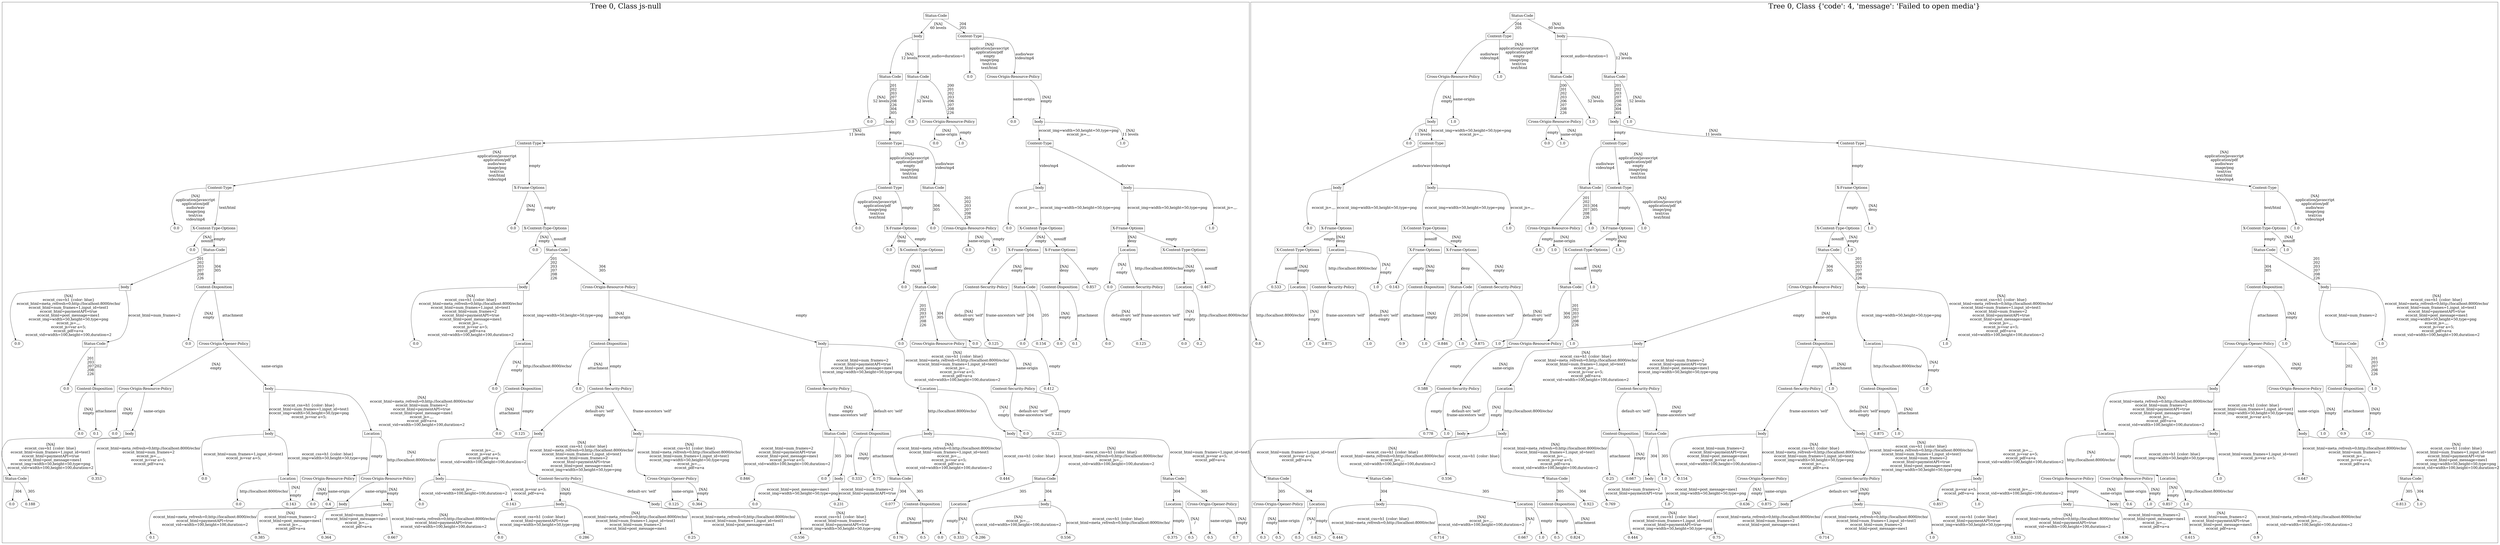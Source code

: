 /*
Generated by:
    http://https://github.com/h2oai/h2o-3/tree/master/h2o-genmodel/src/main/java/hex/genmodel/tools/PrintMojo.java
*/

/*
On a mac:

$ brew install graphviz
$ dot -Tpng file.gv -o file.png
$ open file.png
*/

digraph G {

subgraph cluster_0 {
/* Nodes */

/* Level 0 */
{
"SG_0_Node_0" [shape=box, fontsize=20, label="Status-Code"]
}

/* Level 1 */
{
"SG_0_Node_1" [shape=box, fontsize=20, label="body"]
"SG_0_Node_2" [shape=box, fontsize=20, label="Content-Type"]
}

/* Level 2 */
{
"SG_0_Node_3" [shape=box, fontsize=20, label="Status-Code"]
"SG_0_Node_4" [shape=box, fontsize=20, label="Status-Code"]
"SG_0_Node_130" [fontsize=20, label="0.0"]
"SG_0_Node_6" [shape=box, fontsize=20, label="Cross-Origin-Resource-Policy"]
}

/* Level 3 */
{
"SG_0_Node_131" [fontsize=20, label="0.0"]
"SG_0_Node_8" [shape=box, fontsize=20, label="body"]
"SG_0_Node_132" [fontsize=20, label="0.0"]
"SG_0_Node_10" [shape=box, fontsize=20, label="Cross-Origin-Resource-Policy"]
"SG_0_Node_133" [fontsize=20, label="0.0"]
"SG_0_Node_12" [shape=box, fontsize=20, label="body"]
}

/* Level 4 */
{
"SG_0_Node_13" [shape=box, fontsize=20, label="Content-Type"]
"SG_0_Node_14" [shape=box, fontsize=20, label="Content-Type"]
"SG_0_Node_134" [fontsize=20, label="0.0"]
"SG_0_Node_135" [fontsize=20, label="1.0"]
"SG_0_Node_15" [shape=box, fontsize=20, label="Content-Type"]
"SG_0_Node_136" [fontsize=20, label="1.0"]
}

/* Level 5 */
{
"SG_0_Node_16" [shape=box, fontsize=20, label="Content-Type"]
"SG_0_Node_17" [shape=box, fontsize=20, label="X-Frame-Options"]
"SG_0_Node_18" [shape=box, fontsize=20, label="Content-Type"]
"SG_0_Node_19" [shape=box, fontsize=20, label="Status-Code"]
"SG_0_Node_20" [shape=box, fontsize=20, label="body"]
"SG_0_Node_21" [shape=box, fontsize=20, label="body"]
}

/* Level 6 */
{
"SG_0_Node_137" [fontsize=20, label="0.0"]
"SG_0_Node_23" [shape=box, fontsize=20, label="X-Content-Type-Options"]
"SG_0_Node_138" [fontsize=20, label="0.0"]
"SG_0_Node_24" [shape=box, fontsize=20, label="X-Content-Type-Options"]
"SG_0_Node_139" [fontsize=20, label="0.0"]
"SG_0_Node_26" [shape=box, fontsize=20, label="X-Frame-Options"]
"SG_0_Node_140" [fontsize=20, label="0.0"]
"SG_0_Node_27" [shape=box, fontsize=20, label="Cross-Origin-Resource-Policy"]
"SG_0_Node_141" [fontsize=20, label="0.0"]
"SG_0_Node_28" [shape=box, fontsize=20, label="X-Content-Type-Options"]
"SG_0_Node_29" [shape=box, fontsize=20, label="X-Frame-Options"]
"SG_0_Node_142" [fontsize=20, label="1.0"]
}

/* Level 7 */
{
"SG_0_Node_143" [fontsize=20, label="0.0"]
"SG_0_Node_30" [shape=box, fontsize=20, label="Status-Code"]
"SG_0_Node_144" [fontsize=20, label="0.0"]
"SG_0_Node_31" [shape=box, fontsize=20, label="Status-Code"]
"SG_0_Node_145" [fontsize=20, label="0.0"]
"SG_0_Node_32" [shape=box, fontsize=20, label="X-Content-Type-Options"]
"SG_0_Node_146" [fontsize=20, label="0.0"]
"SG_0_Node_147" [fontsize=20, label="1.0"]
"SG_0_Node_33" [shape=box, fontsize=20, label="X-Frame-Options"]
"SG_0_Node_34" [shape=box, fontsize=20, label="X-Frame-Options"]
"SG_0_Node_35" [shape=box, fontsize=20, label="Location"]
"SG_0_Node_36" [shape=box, fontsize=20, label="X-Content-Type-Options"]
}

/* Level 8 */
{
"SG_0_Node_37" [shape=box, fontsize=20, label="body"]
"SG_0_Node_38" [shape=box, fontsize=20, label="Content-Disposition"]
"SG_0_Node_39" [shape=box, fontsize=20, label="body"]
"SG_0_Node_40" [shape=box, fontsize=20, label="Cross-Origin-Resource-Policy"]
"SG_0_Node_148" [fontsize=20, label="0.0"]
"SG_0_Node_41" [shape=box, fontsize=20, label="Status-Code"]
"SG_0_Node_42" [shape=box, fontsize=20, label="Content-Security-Policy"]
"SG_0_Node_43" [shape=box, fontsize=20, label="Status-Code"]
"SG_0_Node_44" [shape=box, fontsize=20, label="Content-Disposition"]
"SG_0_Node_149" [fontsize=20, label="0.857"]
"SG_0_Node_150" [fontsize=20, label="0.0"]
"SG_0_Node_46" [shape=box, fontsize=20, label="Content-Security-Policy"]
"SG_0_Node_47" [shape=box, fontsize=20, label="Location"]
"SG_0_Node_151" [fontsize=20, label="0.467"]
}

/* Level 9 */
{
"SG_0_Node_152" [fontsize=20, label="0.0"]
"SG_0_Node_49" [shape=box, fontsize=20, label="Status-Code"]
"SG_0_Node_153" [fontsize=20, label="0.0"]
"SG_0_Node_50" [shape=box, fontsize=20, label="Cross-Origin-Opener-Policy"]
"SG_0_Node_154" [fontsize=20, label="0.0"]
"SG_0_Node_51" [shape=box, fontsize=20, label="Location"]
"SG_0_Node_52" [shape=box, fontsize=20, label="Content-Disposition"]
"SG_0_Node_53" [shape=box, fontsize=20, label="body"]
"SG_0_Node_155" [fontsize=20, label="0.0"]
"SG_0_Node_54" [shape=box, fontsize=20, label="Cross-Origin-Resource-Policy"]
"SG_0_Node_156" [fontsize=20, label="0.0"]
"SG_0_Node_157" [fontsize=20, label="0.125"]
"SG_0_Node_158" [fontsize=20, label="0.0"]
"SG_0_Node_159" [fontsize=20, label="0.154"]
"SG_0_Node_160" [fontsize=20, label="0.0"]
"SG_0_Node_161" [fontsize=20, label="0.1"]
"SG_0_Node_162" [fontsize=20, label="0.0"]
"SG_0_Node_163" [fontsize=20, label="0.125"]
"SG_0_Node_164" [fontsize=20, label="0.0"]
"SG_0_Node_165" [fontsize=20, label="0.2"]
}

/* Level 10 */
{
"SG_0_Node_166" [fontsize=20, label="0.0"]
"SG_0_Node_60" [shape=box, fontsize=20, label="Content-Disposition"]
"SG_0_Node_61" [shape=box, fontsize=20, label="Cross-Origin-Resource-Policy"]
"SG_0_Node_62" [shape=box, fontsize=20, label="body"]
"SG_0_Node_167" [fontsize=20, label="0.0"]
"SG_0_Node_63" [shape=box, fontsize=20, label="Content-Disposition"]
"SG_0_Node_168" [fontsize=20, label="0.0"]
"SG_0_Node_64" [shape=box, fontsize=20, label="Content-Security-Policy"]
"SG_0_Node_65" [shape=box, fontsize=20, label="Content-Security-Policy"]
"SG_0_Node_66" [shape=box, fontsize=20, label="Location"]
"SG_0_Node_67" [shape=box, fontsize=20, label="Content-Security-Policy"]
"SG_0_Node_169" [fontsize=20, label="0.412"]
}

/* Level 11 */
{
"SG_0_Node_170" [fontsize=20, label="0.0"]
"SG_0_Node_171" [fontsize=20, label="0.1"]
"SG_0_Node_172" [fontsize=20, label="0.0"]
"SG_0_Node_70" [shape=box, fontsize=20, label="body"]
"SG_0_Node_71" [shape=box, fontsize=20, label="body"]
"SG_0_Node_72" [shape=box, fontsize=20, label="Location"]
"SG_0_Node_173" [fontsize=20, label="0.0"]
"SG_0_Node_174" [fontsize=20, label="0.125"]
"SG_0_Node_74" [shape=box, fontsize=20, label="body"]
"SG_0_Node_75" [shape=box, fontsize=20, label="body"]
"SG_0_Node_76" [shape=box, fontsize=20, label="Status-Code"]
"SG_0_Node_77" [shape=box, fontsize=20, label="Content-Disposition"]
"SG_0_Node_78" [shape=box, fontsize=20, label="body"]
"SG_0_Node_79" [shape=box, fontsize=20, label="body"]
"SG_0_Node_175" [fontsize=20, label="0.0"]
"SG_0_Node_176" [fontsize=20, label="0.222"]
}

/* Level 12 */
{
"SG_0_Node_81" [shape=box, fontsize=20, label="Status-Code"]
"SG_0_Node_177" [fontsize=20, label="0.353"]
"SG_0_Node_178" [fontsize=20, label="0.0"]
"SG_0_Node_83" [shape=box, fontsize=20, label="Location"]
"SG_0_Node_84" [shape=box, fontsize=20, label="Cross-Origin-Resource-Policy"]
"SG_0_Node_85" [shape=box, fontsize=20, label="Cross-Origin-Resource-Policy"]
"SG_0_Node_86" [shape=box, fontsize=20, label="body"]
"SG_0_Node_87" [shape=box, fontsize=20, label="Content-Security-Policy"]
"SG_0_Node_88" [shape=box, fontsize=20, label="Cross-Origin-Opener-Policy"]
"SG_0_Node_179" [fontsize=20, label="0.846"]
"SG_0_Node_180" [fontsize=20, label="0.0"]
"SG_0_Node_90" [shape=box, fontsize=20, label="body"]
"SG_0_Node_181" [fontsize=20, label="0.333"]
"SG_0_Node_182" [fontsize=20, label="0.75"]
"SG_0_Node_93" [shape=box, fontsize=20, label="Status-Code"]
"SG_0_Node_183" [fontsize=20, label="0.444"]
"SG_0_Node_95" [shape=box, fontsize=20, label="Status-Code"]
"SG_0_Node_96" [shape=box, fontsize=20, label="Status-Code"]
}

/* Level 13 */
{
"SG_0_Node_184" [fontsize=20, label="0.0"]
"SG_0_Node_185" [fontsize=20, label="0.188"]
"SG_0_Node_186" [fontsize=20, label="0.0"]
"SG_0_Node_187" [fontsize=20, label="0.143"]
"SG_0_Node_188" [fontsize=20, label="0.0"]
"SG_0_Node_189" [fontsize=20, label="0.4"]
"SG_0_Node_100" [shape=box, fontsize=20, label="body"]
"SG_0_Node_101" [shape=box, fontsize=20, label="body"]
"SG_0_Node_190" [fontsize=20, label="0.0"]
"SG_0_Node_191" [fontsize=20, label="0.143"]
"SG_0_Node_103" [shape=box, fontsize=20, label="body"]
"SG_0_Node_104" [shape=box, fontsize=20, label="body"]
"SG_0_Node_192" [fontsize=20, label="0.125"]
"SG_0_Node_193" [fontsize=20, label="0.364"]
"SG_0_Node_194" [fontsize=20, label="0.0"]
"SG_0_Node_195" [fontsize=20, label="0.231"]
"SG_0_Node_196" [fontsize=20, label="0.077"]
"SG_0_Node_109" [shape=box, fontsize=20, label="Content-Disposition"]
"SG_0_Node_110" [shape=box, fontsize=20, label="Location"]
"SG_0_Node_111" [shape=box, fontsize=20, label="body"]
"SG_0_Node_112" [shape=box, fontsize=20, label="Location"]
"SG_0_Node_113" [shape=box, fontsize=20, label="Cross-Origin-Opener-Policy"]
}

/* Level 14 */
{
"SG_0_Node_197" [fontsize=20, label="0.1"]
"SG_0_Node_198" [fontsize=20, label="0.385"]
"SG_0_Node_199" [fontsize=20, label="0.364"]
"SG_0_Node_200" [fontsize=20, label="0.667"]
"SG_0_Node_201" [fontsize=20, label="0.0"]
"SG_0_Node_202" [fontsize=20, label="0.286"]
"SG_0_Node_203" [fontsize=20, label="0.25"]
"SG_0_Node_204" [fontsize=20, label="0.556"]
"SG_0_Node_205" [fontsize=20, label="0.176"]
"SG_0_Node_206" [fontsize=20, label="0.5"]
"SG_0_Node_207" [fontsize=20, label="0.0"]
"SG_0_Node_208" [fontsize=20, label="0.333"]
"SG_0_Node_209" [fontsize=20, label="0.286"]
"SG_0_Node_210" [fontsize=20, label="0.556"]
"SG_0_Node_211" [fontsize=20, label="0.375"]
"SG_0_Node_212" [fontsize=20, label="0.5"]
"SG_0_Node_213" [fontsize=20, label="0.5"]
"SG_0_Node_214" [fontsize=20, label="0.7"]
}

/* Edges */
"SG_0_Node_0" -> "SG_0_Node_1" [fontsize=20, label="[NA]
60 levels
"]
"SG_0_Node_0" -> "SG_0_Node_2" [fontsize=20, label="204
205
"]
"SG_0_Node_2" -> "SG_0_Node_130" [fontsize=20, label="[NA]
application/javascript
application/pdf
empty
image/png
text/css
text/html
"]
"SG_0_Node_2" -> "SG_0_Node_6" [fontsize=20, label="audio/wav
video/mp4
"]
"SG_0_Node_6" -> "SG_0_Node_133" [fontsize=20, label="same-origin
"]
"SG_0_Node_6" -> "SG_0_Node_12" [fontsize=20, label="[NA]
empty
"]
"SG_0_Node_12" -> "SG_0_Node_15" [fontsize=20, label="ecocnt_img=width=50,height=50,type=png
ecocnt_js=.,,.
"]
"SG_0_Node_12" -> "SG_0_Node_136" [fontsize=20, label="[NA]
11 levels
"]
"SG_0_Node_15" -> "SG_0_Node_20" [fontsize=20, label="video/mp4
"]
"SG_0_Node_15" -> "SG_0_Node_21" [fontsize=20, label="audio/wav
"]
"SG_0_Node_21" -> "SG_0_Node_29" [fontsize=20, label="ecocnt_img=width=50,height=50,type=png
"]
"SG_0_Node_21" -> "SG_0_Node_142" [fontsize=20, label="ecocnt_js=.,,.
"]
"SG_0_Node_29" -> "SG_0_Node_35" [fontsize=20, label="[NA]
deny
"]
"SG_0_Node_29" -> "SG_0_Node_36" [fontsize=20, label="empty
"]
"SG_0_Node_36" -> "SG_0_Node_47" [fontsize=20, label="[NA]
empty
"]
"SG_0_Node_36" -> "SG_0_Node_151" [fontsize=20, label="nosniff
"]
"SG_0_Node_47" -> "SG_0_Node_164" [fontsize=20, label="[NA]
/
empty
"]
"SG_0_Node_47" -> "SG_0_Node_165" [fontsize=20, label="http://localhost:8000/echo/
"]
"SG_0_Node_35" -> "SG_0_Node_150" [fontsize=20, label="[NA]
/
empty
"]
"SG_0_Node_35" -> "SG_0_Node_46" [fontsize=20, label="http://localhost:8000/echo/
"]
"SG_0_Node_46" -> "SG_0_Node_162" [fontsize=20, label="[NA]
default-src 'self'
empty
"]
"SG_0_Node_46" -> "SG_0_Node_163" [fontsize=20, label="frame-ancestors 'self'
"]
"SG_0_Node_20" -> "SG_0_Node_141" [fontsize=20, label="ecocnt_js=.,,.
"]
"SG_0_Node_20" -> "SG_0_Node_28" [fontsize=20, label="ecocnt_img=width=50,height=50,type=png
"]
"SG_0_Node_28" -> "SG_0_Node_33" [fontsize=20, label="[NA]
empty
"]
"SG_0_Node_28" -> "SG_0_Node_34" [fontsize=20, label="nosniff
"]
"SG_0_Node_34" -> "SG_0_Node_44" [fontsize=20, label="[NA]
deny
"]
"SG_0_Node_34" -> "SG_0_Node_149" [fontsize=20, label="empty
"]
"SG_0_Node_44" -> "SG_0_Node_160" [fontsize=20, label="[NA]
empty
"]
"SG_0_Node_44" -> "SG_0_Node_161" [fontsize=20, label="attachment
"]
"SG_0_Node_33" -> "SG_0_Node_42" [fontsize=20, label="[NA]
empty
"]
"SG_0_Node_33" -> "SG_0_Node_43" [fontsize=20, label="deny
"]
"SG_0_Node_43" -> "SG_0_Node_158" [fontsize=20, label="204
"]
"SG_0_Node_43" -> "SG_0_Node_159" [fontsize=20, label="205
"]
"SG_0_Node_42" -> "SG_0_Node_156" [fontsize=20, label="[NA]
default-src 'self'
empty
"]
"SG_0_Node_42" -> "SG_0_Node_157" [fontsize=20, label="frame-ancestors 'self'
"]
"SG_0_Node_1" -> "SG_0_Node_3" [fontsize=20, label="[NA]
12 levels
"]
"SG_0_Node_1" -> "SG_0_Node_4" [fontsize=20, label="ecocnt_audio=duration=1
"]
"SG_0_Node_4" -> "SG_0_Node_132" [fontsize=20, label="[NA]
52 levels
"]
"SG_0_Node_4" -> "SG_0_Node_10" [fontsize=20, label="200
201
202
203
206
207
208
226
"]
"SG_0_Node_10" -> "SG_0_Node_134" [fontsize=20, label="[NA]
same-origin
"]
"SG_0_Node_10" -> "SG_0_Node_135" [fontsize=20, label="empty
"]
"SG_0_Node_3" -> "SG_0_Node_131" [fontsize=20, label="[NA]
52 levels
"]
"SG_0_Node_3" -> "SG_0_Node_8" [fontsize=20, label="201
202
203
207
208
226
304
305
"]
"SG_0_Node_8" -> "SG_0_Node_13" [fontsize=20, label="[NA]
11 levels
"]
"SG_0_Node_8" -> "SG_0_Node_14" [fontsize=20, label="empty
"]
"SG_0_Node_14" -> "SG_0_Node_18" [fontsize=20, label="[NA]
application/javascript
application/pdf
empty
image/png
text/css
text/html
"]
"SG_0_Node_14" -> "SG_0_Node_19" [fontsize=20, label="audio/wav
video/mp4
"]
"SG_0_Node_19" -> "SG_0_Node_140" [fontsize=20, label="304
305
"]
"SG_0_Node_19" -> "SG_0_Node_27" [fontsize=20, label="201
202
203
207
208
226
"]
"SG_0_Node_27" -> "SG_0_Node_146" [fontsize=20, label="[NA]
same-origin
"]
"SG_0_Node_27" -> "SG_0_Node_147" [fontsize=20, label="empty
"]
"SG_0_Node_18" -> "SG_0_Node_139" [fontsize=20, label="[NA]
application/javascript
application/pdf
image/png
text/css
text/html
"]
"SG_0_Node_18" -> "SG_0_Node_26" [fontsize=20, label="empty
"]
"SG_0_Node_26" -> "SG_0_Node_145" [fontsize=20, label="[NA]
deny
"]
"SG_0_Node_26" -> "SG_0_Node_32" [fontsize=20, label="empty
"]
"SG_0_Node_32" -> "SG_0_Node_148" [fontsize=20, label="[NA]
empty
"]
"SG_0_Node_32" -> "SG_0_Node_41" [fontsize=20, label="nosniff
"]
"SG_0_Node_41" -> "SG_0_Node_155" [fontsize=20, label="201
202
203
207
208
226
"]
"SG_0_Node_41" -> "SG_0_Node_54" [fontsize=20, label="304
305
"]
"SG_0_Node_54" -> "SG_0_Node_67" [fontsize=20, label="[NA]
same-origin
"]
"SG_0_Node_54" -> "SG_0_Node_169" [fontsize=20, label="empty
"]
"SG_0_Node_67" -> "SG_0_Node_175" [fontsize=20, label="[NA]
default-src 'self'
frame-ancestors 'self'
"]
"SG_0_Node_67" -> "SG_0_Node_176" [fontsize=20, label="empty
"]
"SG_0_Node_13" -> "SG_0_Node_16" [fontsize=20, label="[NA]
application/javascript
application/pdf
audio/wav
image/png
text/css
text/html
video/mp4
"]
"SG_0_Node_13" -> "SG_0_Node_17" [fontsize=20, label="empty
"]
"SG_0_Node_17" -> "SG_0_Node_138" [fontsize=20, label="[NA]
deny
"]
"SG_0_Node_17" -> "SG_0_Node_24" [fontsize=20, label="empty
"]
"SG_0_Node_24" -> "SG_0_Node_144" [fontsize=20, label="[NA]
empty
"]
"SG_0_Node_24" -> "SG_0_Node_31" [fontsize=20, label="nosniff
"]
"SG_0_Node_31" -> "SG_0_Node_39" [fontsize=20, label="201
202
203
207
208
226
"]
"SG_0_Node_31" -> "SG_0_Node_40" [fontsize=20, label="304
305
"]
"SG_0_Node_40" -> "SG_0_Node_52" [fontsize=20, label="[NA]
same-origin
"]
"SG_0_Node_40" -> "SG_0_Node_53" [fontsize=20, label="empty
"]
"SG_0_Node_53" -> "SG_0_Node_65" [fontsize=20, label="ecocnt_html=num_frames=2
ecocnt_html=paymentAPI=true
ecocnt_html=post_message=mes1
ecocnt_img=width=50,height=50,type=png
"]
"SG_0_Node_53" -> "SG_0_Node_66" [fontsize=20, label="[NA]
ecocnt_css=h1 {color: blue}
ecocnt_html=meta_refresh=0;http://localhost:8000/echo/
ecocnt_html=num_frames=1,input_id=test1
ecocnt_js=.,,.
ecocnt_js=var a=5;
ecocnt_pdf=a=a
ecocnt_vid=width=100,height=100,duration=2
"]
"SG_0_Node_66" -> "SG_0_Node_78" [fontsize=20, label="http://localhost:8000/echo/
"]
"SG_0_Node_66" -> "SG_0_Node_79" [fontsize=20, label="[NA]
/
empty
"]
"SG_0_Node_79" -> "SG_0_Node_95" [fontsize=20, label="[NA]
ecocnt_css=h1 {color: blue}
ecocnt_html=meta_refresh=0;http://localhost:8000/echo/
ecocnt_js=.,,.
ecocnt_vid=width=100,height=100,duration=2
"]
"SG_0_Node_79" -> "SG_0_Node_96" [fontsize=20, label="ecocnt_html=num_frames=1,input_id=test1
ecocnt_js=var a=5;
ecocnt_pdf=a=a
"]
"SG_0_Node_96" -> "SG_0_Node_112" [fontsize=20, label="304
"]
"SG_0_Node_96" -> "SG_0_Node_113" [fontsize=20, label="305
"]
"SG_0_Node_113" -> "SG_0_Node_213" [fontsize=20, label="same-origin
"]
"SG_0_Node_113" -> "SG_0_Node_214" [fontsize=20, label="[NA]
empty
"]
"SG_0_Node_112" -> "SG_0_Node_211" [fontsize=20, label="empty
"]
"SG_0_Node_112" -> "SG_0_Node_212" [fontsize=20, label="[NA]
/
"]
"SG_0_Node_95" -> "SG_0_Node_110" [fontsize=20, label="305
"]
"SG_0_Node_95" -> "SG_0_Node_111" [fontsize=20, label="304
"]
"SG_0_Node_111" -> "SG_0_Node_209" [fontsize=20, label="[NA]
ecocnt_js=.,,.
ecocnt_vid=width=100,height=100,duration=2
"]
"SG_0_Node_111" -> "SG_0_Node_210" [fontsize=20, label="ecocnt_css=h1 {color: blue}
ecocnt_html=meta_refresh=0;http://localhost:8000/echo/
"]
"SG_0_Node_110" -> "SG_0_Node_207" [fontsize=20, label="empty
"]
"SG_0_Node_110" -> "SG_0_Node_208" [fontsize=20, label="[NA]
/
"]
"SG_0_Node_78" -> "SG_0_Node_93" [fontsize=20, label="[NA]
ecocnt_html=meta_refresh=0;http://localhost:8000/echo/
ecocnt_html=num_frames=1,input_id=test1
ecocnt_js=.,,.
ecocnt_js=var a=5;
ecocnt_pdf=a=a
ecocnt_vid=width=100,height=100,duration=2
"]
"SG_0_Node_78" -> "SG_0_Node_183" [fontsize=20, label="ecocnt_css=h1 {color: blue}
"]
"SG_0_Node_93" -> "SG_0_Node_196" [fontsize=20, label="304
"]
"SG_0_Node_93" -> "SG_0_Node_109" [fontsize=20, label="305
"]
"SG_0_Node_109" -> "SG_0_Node_205" [fontsize=20, label="[NA]
attachment
"]
"SG_0_Node_109" -> "SG_0_Node_206" [fontsize=20, label="empty
"]
"SG_0_Node_65" -> "SG_0_Node_76" [fontsize=20, label="[NA]
empty
frame-ancestors 'self'
"]
"SG_0_Node_65" -> "SG_0_Node_77" [fontsize=20, label="default-src 'self'
"]
"SG_0_Node_77" -> "SG_0_Node_181" [fontsize=20, label="[NA]
empty
"]
"SG_0_Node_77" -> "SG_0_Node_182" [fontsize=20, label="attachment
"]
"SG_0_Node_76" -> "SG_0_Node_180" [fontsize=20, label="305
"]
"SG_0_Node_76" -> "SG_0_Node_90" [fontsize=20, label="304
"]
"SG_0_Node_90" -> "SG_0_Node_194" [fontsize=20, label="ecocnt_html=post_message=mes1
ecocnt_img=width=50,height=50,type=png
"]
"SG_0_Node_90" -> "SG_0_Node_195" [fontsize=20, label="ecocnt_html=num_frames=2
ecocnt_html=paymentAPI=true
"]
"SG_0_Node_52" -> "SG_0_Node_168" [fontsize=20, label="[NA]
attachment
"]
"SG_0_Node_52" -> "SG_0_Node_64" [fontsize=20, label="empty
"]
"SG_0_Node_64" -> "SG_0_Node_74" [fontsize=20, label="[NA]
default-src 'self'
empty
"]
"SG_0_Node_64" -> "SG_0_Node_75" [fontsize=20, label="frame-ancestors 'self'
"]
"SG_0_Node_75" -> "SG_0_Node_88" [fontsize=20, label="[NA]
ecocnt_css=h1 {color: blue}
ecocnt_html=meta_refresh=0;http://localhost:8000/echo/
ecocnt_html=num_frames=1,input_id=test1
ecocnt_img=width=50,height=50,type=png
ecocnt_js=.,,.
ecocnt_pdf=a=a
"]
"SG_0_Node_75" -> "SG_0_Node_179" [fontsize=20, label="ecocnt_html=num_frames=2
ecocnt_html=paymentAPI=true
ecocnt_html=post_message=mes1
ecocnt_js=var a=5;
ecocnt_vid=width=100,height=100,duration=2
"]
"SG_0_Node_88" -> "SG_0_Node_192" [fontsize=20, label="same-origin
"]
"SG_0_Node_88" -> "SG_0_Node_193" [fontsize=20, label="[NA]
empty
"]
"SG_0_Node_74" -> "SG_0_Node_86" [fontsize=20, label="ecocnt_js=.,,.
ecocnt_js=var a=5;
ecocnt_pdf=a=a
ecocnt_vid=width=100,height=100,duration=2
"]
"SG_0_Node_74" -> "SG_0_Node_87" [fontsize=20, label="[NA]
ecocnt_css=h1 {color: blue}
ecocnt_html=meta_refresh=0;http://localhost:8000/echo/
ecocnt_html=num_frames=1,input_id=test1
ecocnt_html=num_frames=2
ecocnt_html=paymentAPI=true
ecocnt_html=post_message=mes1
ecocnt_img=width=50,height=50,type=png
"]
"SG_0_Node_87" -> "SG_0_Node_103" [fontsize=20, label="[NA]
empty
"]
"SG_0_Node_87" -> "SG_0_Node_104" [fontsize=20, label="default-src 'self'
"]
"SG_0_Node_104" -> "SG_0_Node_203" [fontsize=20, label="ecocnt_html=meta_refresh=0;http://localhost:8000/echo/
ecocnt_html=num_frames=1,input_id=test1
ecocnt_html=post_message=mes1
"]
"SG_0_Node_104" -> "SG_0_Node_204" [fontsize=20, label="[NA]
ecocnt_css=h1 {color: blue}
ecocnt_html=num_frames=2
ecocnt_html=paymentAPI=true
ecocnt_img=width=50,height=50,type=png
"]
"SG_0_Node_103" -> "SG_0_Node_201" [fontsize=20, label="ecocnt_css=h1 {color: blue}
ecocnt_html=paymentAPI=true
ecocnt_img=width=50,height=50,type=png
"]
"SG_0_Node_103" -> "SG_0_Node_202" [fontsize=20, label="[NA]
ecocnt_html=meta_refresh=0;http://localhost:8000/echo/
ecocnt_html=num_frames=1,input_id=test1
ecocnt_html=num_frames=2
ecocnt_html=post_message=mes1
"]
"SG_0_Node_86" -> "SG_0_Node_190" [fontsize=20, label="ecocnt_js=.,,.
ecocnt_vid=width=100,height=100,duration=2
"]
"SG_0_Node_86" -> "SG_0_Node_191" [fontsize=20, label="ecocnt_js=var a=5;
ecocnt_pdf=a=a
"]
"SG_0_Node_39" -> "SG_0_Node_154" [fontsize=20, label="[NA]
ecocnt_css=h1 {color: blue}
ecocnt_html=meta_refresh=0;http://localhost:8000/echo/
ecocnt_html=num_frames=1,input_id=test1
ecocnt_html=num_frames=2
ecocnt_html=paymentAPI=true
ecocnt_html=post_message=mes1
ecocnt_js=.,,.
ecocnt_js=var a=5;
ecocnt_pdf=a=a
ecocnt_vid=width=100,height=100,duration=2
"]
"SG_0_Node_39" -> "SG_0_Node_51" [fontsize=20, label="ecocnt_img=width=50,height=50,type=png
"]
"SG_0_Node_51" -> "SG_0_Node_167" [fontsize=20, label="[NA]
/
empty
"]
"SG_0_Node_51" -> "SG_0_Node_63" [fontsize=20, label="http://localhost:8000/echo/
"]
"SG_0_Node_63" -> "SG_0_Node_173" [fontsize=20, label="[NA]
attachment
"]
"SG_0_Node_63" -> "SG_0_Node_174" [fontsize=20, label="empty
"]
"SG_0_Node_16" -> "SG_0_Node_137" [fontsize=20, label="[NA]
application/javascript
application/pdf
audio/wav
image/png
text/css
video/mp4
"]
"SG_0_Node_16" -> "SG_0_Node_23" [fontsize=20, label="text/html
"]
"SG_0_Node_23" -> "SG_0_Node_143" [fontsize=20, label="[NA]
nosniff
"]
"SG_0_Node_23" -> "SG_0_Node_30" [fontsize=20, label="empty
"]
"SG_0_Node_30" -> "SG_0_Node_37" [fontsize=20, label="201
202
203
207
208
226
"]
"SG_0_Node_30" -> "SG_0_Node_38" [fontsize=20, label="304
305
"]
"SG_0_Node_38" -> "SG_0_Node_153" [fontsize=20, label="[NA]
empty
"]
"SG_0_Node_38" -> "SG_0_Node_50" [fontsize=20, label="attachment
"]
"SG_0_Node_50" -> "SG_0_Node_61" [fontsize=20, label="[NA]
empty
"]
"SG_0_Node_50" -> "SG_0_Node_62" [fontsize=20, label="same-origin
"]
"SG_0_Node_62" -> "SG_0_Node_71" [fontsize=20, label="ecocnt_css=h1 {color: blue}
ecocnt_html=num_frames=1,input_id=test1
ecocnt_img=width=50,height=50,type=png
ecocnt_js=var a=5;
"]
"SG_0_Node_62" -> "SG_0_Node_72" [fontsize=20, label="[NA]
ecocnt_html=meta_refresh=0;http://localhost:8000/echo/
ecocnt_html=num_frames=2
ecocnt_html=paymentAPI=true
ecocnt_html=post_message=mes1
ecocnt_js=.,,.
ecocnt_pdf=a=a
ecocnt_vid=width=100,height=100,duration=2
"]
"SG_0_Node_72" -> "SG_0_Node_84" [fontsize=20, label="empty
"]
"SG_0_Node_72" -> "SG_0_Node_85" [fontsize=20, label="[NA]
/
http://localhost:8000/echo/
"]
"SG_0_Node_85" -> "SG_0_Node_100" [fontsize=20, label="same-origin
"]
"SG_0_Node_85" -> "SG_0_Node_101" [fontsize=20, label="[NA]
empty
"]
"SG_0_Node_101" -> "SG_0_Node_199" [fontsize=20, label="ecocnt_html=num_frames=2
ecocnt_html=post_message=mes1
ecocnt_js=.,,.
ecocnt_pdf=a=a
"]
"SG_0_Node_101" -> "SG_0_Node_200" [fontsize=20, label="[NA]
ecocnt_html=meta_refresh=0;http://localhost:8000/echo/
ecocnt_html=paymentAPI=true
ecocnt_vid=width=100,height=100,duration=2
"]
"SG_0_Node_100" -> "SG_0_Node_197" [fontsize=20, label="ecocnt_html=meta_refresh=0;http://localhost:8000/echo/
ecocnt_html=paymentAPI=true
ecocnt_vid=width=100,height=100,duration=2
"]
"SG_0_Node_100" -> "SG_0_Node_198" [fontsize=20, label="[NA]
ecocnt_html=num_frames=2
ecocnt_html=post_message=mes1
ecocnt_js=.,,.
ecocnt_pdf=a=a
"]
"SG_0_Node_84" -> "SG_0_Node_188" [fontsize=20, label="[NA]
empty
"]
"SG_0_Node_84" -> "SG_0_Node_189" [fontsize=20, label="same-origin
"]
"SG_0_Node_71" -> "SG_0_Node_178" [fontsize=20, label="ecocnt_html=num_frames=1,input_id=test1
ecocnt_js=var a=5;
"]
"SG_0_Node_71" -> "SG_0_Node_83" [fontsize=20, label="ecocnt_css=h1 {color: blue}
ecocnt_img=width=50,height=50,type=png
"]
"SG_0_Node_83" -> "SG_0_Node_186" [fontsize=20, label="http://localhost:8000/echo/
"]
"SG_0_Node_83" -> "SG_0_Node_187" [fontsize=20, label="[NA]
/
empty
"]
"SG_0_Node_61" -> "SG_0_Node_172" [fontsize=20, label="[NA]
empty
"]
"SG_0_Node_61" -> "SG_0_Node_70" [fontsize=20, label="same-origin
"]
"SG_0_Node_70" -> "SG_0_Node_81" [fontsize=20, label="[NA]
ecocnt_css=h1 {color: blue}
ecocnt_html=num_frames=1,input_id=test1
ecocnt_html=paymentAPI=true
ecocnt_html=post_message=mes1
ecocnt_img=width=50,height=50,type=png
ecocnt_vid=width=100,height=100,duration=2
"]
"SG_0_Node_70" -> "SG_0_Node_177" [fontsize=20, label="ecocnt_html=meta_refresh=0;http://localhost:8000/echo/
ecocnt_html=num_frames=2
ecocnt_js=.,,.
ecocnt_js=var a=5;
ecocnt_pdf=a=a
"]
"SG_0_Node_81" -> "SG_0_Node_184" [fontsize=20, label="304
"]
"SG_0_Node_81" -> "SG_0_Node_185" [fontsize=20, label="305
"]
"SG_0_Node_37" -> "SG_0_Node_152" [fontsize=20, label="[NA]
ecocnt_css=h1 {color: blue}
ecocnt_html=meta_refresh=0;http://localhost:8000/echo/
ecocnt_html=num_frames=1,input_id=test1
ecocnt_html=paymentAPI=true
ecocnt_html=post_message=mes1
ecocnt_img=width=50,height=50,type=png
ecocnt_js=.,,.
ecocnt_js=var a=5;
ecocnt_pdf=a=a
ecocnt_vid=width=100,height=100,duration=2
"]
"SG_0_Node_37" -> "SG_0_Node_49" [fontsize=20, label="ecocnt_html=num_frames=2
"]
"SG_0_Node_49" -> "SG_0_Node_166" [fontsize=20, label="201
203
207
208
226
"]
"SG_0_Node_49" -> "SG_0_Node_60" [fontsize=20, label="202
"]
"SG_0_Node_60" -> "SG_0_Node_170" [fontsize=20, label="[NA]
empty
"]
"SG_0_Node_60" -> "SG_0_Node_171" [fontsize=20, label="attachment
"]

fontsize=40
label="Tree 0, Class js-null"
}

subgraph cluster_1 {
/* Nodes */

/* Level 0 */
{
"SG_1_Node_0" [shape=box, fontsize=20, label="Status-Code"]
}

/* Level 1 */
{
"SG_1_Node_1" [shape=box, fontsize=20, label="Content-Type"]
"SG_1_Node_2" [shape=box, fontsize=20, label="body"]
}

/* Level 2 */
{
"SG_1_Node_3" [shape=box, fontsize=20, label="Cross-Origin-Resource-Policy"]
"SG_1_Node_130" [fontsize=20, label="1.0"]
"SG_1_Node_5" [shape=box, fontsize=20, label="Status-Code"]
"SG_1_Node_6" [shape=box, fontsize=20, label="Status-Code"]
}

/* Level 3 */
{
"SG_1_Node_7" [shape=box, fontsize=20, label="body"]
"SG_1_Node_131" [fontsize=20, label="1.0"]
"SG_1_Node_9" [shape=box, fontsize=20, label="Cross-Origin-Resource-Policy"]
"SG_1_Node_132" [fontsize=20, label="1.0"]
"SG_1_Node_11" [shape=box, fontsize=20, label="body"]
"SG_1_Node_133" [fontsize=20, label="1.0"]
}

/* Level 4 */
{
"SG_1_Node_134" [fontsize=20, label="0.0"]
"SG_1_Node_13" [shape=box, fontsize=20, label="Content-Type"]
"SG_1_Node_135" [fontsize=20, label="0.0"]
"SG_1_Node_136" [fontsize=20, label="1.0"]
"SG_1_Node_14" [shape=box, fontsize=20, label="Content-Type"]
"SG_1_Node_15" [shape=box, fontsize=20, label="Content-Type"]
}

/* Level 5 */
{
"SG_1_Node_16" [shape=box, fontsize=20, label="body"]
"SG_1_Node_17" [shape=box, fontsize=20, label="body"]
"SG_1_Node_18" [shape=box, fontsize=20, label="Status-Code"]
"SG_1_Node_19" [shape=box, fontsize=20, label="Content-Type"]
"SG_1_Node_20" [shape=box, fontsize=20, label="X-Frame-Options"]
"SG_1_Node_21" [shape=box, fontsize=20, label="Content-Type"]
}

/* Level 6 */
{
"SG_1_Node_137" [fontsize=20, label="0.0"]
"SG_1_Node_22" [shape=box, fontsize=20, label="X-Frame-Options"]
"SG_1_Node_23" [shape=box, fontsize=20, label="X-Content-Type-Options"]
"SG_1_Node_138" [fontsize=20, label="1.0"]
"SG_1_Node_24" [shape=box, fontsize=20, label="Cross-Origin-Resource-Policy"]
"SG_1_Node_139" [fontsize=20, label="1.0"]
"SG_1_Node_25" [shape=box, fontsize=20, label="X-Frame-Options"]
"SG_1_Node_140" [fontsize=20, label="1.0"]
"SG_1_Node_27" [shape=box, fontsize=20, label="X-Content-Type-Options"]
"SG_1_Node_141" [fontsize=20, label="1.0"]
"SG_1_Node_28" [shape=box, fontsize=20, label="X-Content-Type-Options"]
"SG_1_Node_142" [fontsize=20, label="1.0"]
}

/* Level 7 */
{
"SG_1_Node_30" [shape=box, fontsize=20, label="X-Content-Type-Options"]
"SG_1_Node_31" [shape=box, fontsize=20, label="Location"]
"SG_1_Node_32" [shape=box, fontsize=20, label="X-Frame-Options"]
"SG_1_Node_33" [shape=box, fontsize=20, label="X-Frame-Options"]
"SG_1_Node_143" [fontsize=20, label="0.0"]
"SG_1_Node_144" [fontsize=20, label="1.0"]
"SG_1_Node_34" [shape=box, fontsize=20, label="X-Content-Type-Options"]
"SG_1_Node_145" [fontsize=20, label="1.0"]
"SG_1_Node_35" [shape=box, fontsize=20, label="Status-Code"]
"SG_1_Node_146" [fontsize=20, label="1.0"]
"SG_1_Node_36" [shape=box, fontsize=20, label="Status-Code"]
"SG_1_Node_147" [fontsize=20, label="1.0"]
}

/* Level 8 */
{
"SG_1_Node_148" [fontsize=20, label="0.533"]
"SG_1_Node_38" [shape=box, fontsize=20, label="Location"]
"SG_1_Node_39" [shape=box, fontsize=20, label="Content-Security-Policy"]
"SG_1_Node_149" [fontsize=20, label="1.0"]
"SG_1_Node_150" [fontsize=20, label="0.143"]
"SG_1_Node_41" [shape=box, fontsize=20, label="Content-Disposition"]
"SG_1_Node_42" [shape=box, fontsize=20, label="Status-Code"]
"SG_1_Node_43" [shape=box, fontsize=20, label="Content-Security-Policy"]
"SG_1_Node_44" [shape=box, fontsize=20, label="Status-Code"]
"SG_1_Node_151" [fontsize=20, label="1.0"]
"SG_1_Node_45" [shape=box, fontsize=20, label="Cross-Origin-Resource-Policy"]
"SG_1_Node_46" [shape=box, fontsize=20, label="body"]
"SG_1_Node_47" [shape=box, fontsize=20, label="Content-Disposition"]
"SG_1_Node_48" [shape=box, fontsize=20, label="body"]
}

/* Level 9 */
{
"SG_1_Node_152" [fontsize=20, label="0.8"]
"SG_1_Node_153" [fontsize=20, label="1.0"]
"SG_1_Node_154" [fontsize=20, label="0.875"]
"SG_1_Node_155" [fontsize=20, label="1.0"]
"SG_1_Node_156" [fontsize=20, label="0.9"]
"SG_1_Node_157" [fontsize=20, label="1.0"]
"SG_1_Node_158" [fontsize=20, label="0.846"]
"SG_1_Node_159" [fontsize=20, label="1.0"]
"SG_1_Node_160" [fontsize=20, label="0.875"]
"SG_1_Node_161" [fontsize=20, label="1.0"]
"SG_1_Node_54" [shape=box, fontsize=20, label="Cross-Origin-Resource-Policy"]
"SG_1_Node_162" [fontsize=20, label="1.0"]
"SG_1_Node_55" [shape=box, fontsize=20, label="body"]
"SG_1_Node_56" [shape=box, fontsize=20, label="Content-Disposition"]
"SG_1_Node_57" [shape=box, fontsize=20, label="Location"]
"SG_1_Node_163" [fontsize=20, label="1.0"]
"SG_1_Node_58" [shape=box, fontsize=20, label="Cross-Origin-Opener-Policy"]
"SG_1_Node_164" [fontsize=20, label="1.0"]
"SG_1_Node_59" [shape=box, fontsize=20, label="Status-Code"]
"SG_1_Node_165" [fontsize=20, label="1.0"]
}

/* Level 10 */
{
"SG_1_Node_166" [fontsize=20, label="0.588"]
"SG_1_Node_61" [shape=box, fontsize=20, label="Content-Security-Policy"]
"SG_1_Node_62" [shape=box, fontsize=20, label="Location"]
"SG_1_Node_63" [shape=box, fontsize=20, label="Content-Security-Policy"]
"SG_1_Node_64" [shape=box, fontsize=20, label="Content-Security-Policy"]
"SG_1_Node_167" [fontsize=20, label="1.0"]
"SG_1_Node_65" [shape=box, fontsize=20, label="Content-Disposition"]
"SG_1_Node_168" [fontsize=20, label="1.0"]
"SG_1_Node_66" [shape=box, fontsize=20, label="body"]
"SG_1_Node_67" [shape=box, fontsize=20, label="Cross-Origin-Resource-Policy"]
"SG_1_Node_68" [shape=box, fontsize=20, label="Content-Disposition"]
"SG_1_Node_169" [fontsize=20, label="1.0"]
}

/* Level 11 */
{
"SG_1_Node_170" [fontsize=20, label="0.778"]
"SG_1_Node_171" [fontsize=20, label="1.0"]
"SG_1_Node_70" [shape=box, fontsize=20, label="body"]
"SG_1_Node_71" [shape=box, fontsize=20, label="body"]
"SG_1_Node_72" [shape=box, fontsize=20, label="Content-Disposition"]
"SG_1_Node_73" [shape=box, fontsize=20, label="Status-Code"]
"SG_1_Node_74" [shape=box, fontsize=20, label="body"]
"SG_1_Node_75" [shape=box, fontsize=20, label="body"]
"SG_1_Node_172" [fontsize=20, label="0.875"]
"SG_1_Node_173" [fontsize=20, label="1.0"]
"SG_1_Node_77" [shape=box, fontsize=20, label="Location"]
"SG_1_Node_78" [shape=box, fontsize=20, label="body"]
"SG_1_Node_79" [shape=box, fontsize=20, label="body"]
"SG_1_Node_174" [fontsize=20, label="1.0"]
"SG_1_Node_175" [fontsize=20, label="0.9"]
"SG_1_Node_176" [fontsize=20, label="1.0"]
}

/* Level 12 */
{
"SG_1_Node_81" [shape=box, fontsize=20, label="Status-Code"]
"SG_1_Node_82" [shape=box, fontsize=20, label="Status-Code"]
"SG_1_Node_177" [fontsize=20, label="0.556"]
"SG_1_Node_84" [shape=box, fontsize=20, label="Status-Code"]
"SG_1_Node_178" [fontsize=20, label="0.25"]
"SG_1_Node_179" [fontsize=20, label="0.667"]
"SG_1_Node_87" [shape=box, fontsize=20, label="body"]
"SG_1_Node_180" [fontsize=20, label="1.0"]
"SG_1_Node_181" [fontsize=20, label="0.154"]
"SG_1_Node_89" [shape=box, fontsize=20, label="Cross-Origin-Opener-Policy"]
"SG_1_Node_90" [shape=box, fontsize=20, label="Content-Security-Policy"]
"SG_1_Node_91" [shape=box, fontsize=20, label="body"]
"SG_1_Node_92" [shape=box, fontsize=20, label="Cross-Origin-Resource-Policy"]
"SG_1_Node_93" [shape=box, fontsize=20, label="Cross-Origin-Resource-Policy"]
"SG_1_Node_94" [shape=box, fontsize=20, label="Location"]
"SG_1_Node_182" [fontsize=20, label="1.0"]
"SG_1_Node_183" [fontsize=20, label="0.647"]
"SG_1_Node_96" [shape=box, fontsize=20, label="Status-Code"]
}

/* Level 13 */
{
"SG_1_Node_97" [shape=box, fontsize=20, label="Cross-Origin-Opener-Policy"]
"SG_1_Node_98" [shape=box, fontsize=20, label="Location"]
"SG_1_Node_99" [shape=box, fontsize=20, label="body"]
"SG_1_Node_100" [shape=box, fontsize=20, label="Location"]
"SG_1_Node_101" [shape=box, fontsize=20, label="Content-Disposition"]
"SG_1_Node_184" [fontsize=20, label="0.923"]
"SG_1_Node_185" [fontsize=20, label="0.769"]
"SG_1_Node_186" [fontsize=20, label="1.0"]
"SG_1_Node_187" [fontsize=20, label="0.636"]
"SG_1_Node_188" [fontsize=20, label="0.875"]
"SG_1_Node_106" [shape=box, fontsize=20, label="body"]
"SG_1_Node_107" [shape=box, fontsize=20, label="body"]
"SG_1_Node_189" [fontsize=20, label="0.857"]
"SG_1_Node_190" [fontsize=20, label="1.0"]
"SG_1_Node_109" [shape=box, fontsize=20, label="body"]
"SG_1_Node_110" [shape=box, fontsize=20, label="body"]
"SG_1_Node_191" [fontsize=20, label="0.6"]
"SG_1_Node_192" [fontsize=20, label="1.0"]
"SG_1_Node_193" [fontsize=20, label="0.857"]
"SG_1_Node_194" [fontsize=20, label="1.0"]
"SG_1_Node_195" [fontsize=20, label="0.813"]
"SG_1_Node_196" [fontsize=20, label="1.0"]
}

/* Level 14 */
{
"SG_1_Node_197" [fontsize=20, label="0.3"]
"SG_1_Node_198" [fontsize=20, label="0.5"]
"SG_1_Node_199" [fontsize=20, label="0.5"]
"SG_1_Node_200" [fontsize=20, label="0.625"]
"SG_1_Node_201" [fontsize=20, label="0.444"]
"SG_1_Node_202" [fontsize=20, label="0.714"]
"SG_1_Node_203" [fontsize=20, label="0.667"]
"SG_1_Node_204" [fontsize=20, label="1.0"]
"SG_1_Node_205" [fontsize=20, label="0.5"]
"SG_1_Node_206" [fontsize=20, label="0.824"]
"SG_1_Node_207" [fontsize=20, label="0.444"]
"SG_1_Node_208" [fontsize=20, label="0.75"]
"SG_1_Node_209" [fontsize=20, label="0.714"]
"SG_1_Node_210" [fontsize=20, label="1.0"]
"SG_1_Node_211" [fontsize=20, label="0.333"]
"SG_1_Node_212" [fontsize=20, label="0.636"]
"SG_1_Node_213" [fontsize=20, label="0.615"]
"SG_1_Node_214" [fontsize=20, label="0.9"]
}

/* Edges */
"SG_1_Node_0" -> "SG_1_Node_1" [fontsize=20, label="204
205
"]
"SG_1_Node_0" -> "SG_1_Node_2" [fontsize=20, label="[NA]
60 levels
"]
"SG_1_Node_2" -> "SG_1_Node_5" [fontsize=20, label="ecocnt_audio=duration=1
"]
"SG_1_Node_2" -> "SG_1_Node_6" [fontsize=20, label="[NA]
12 levels
"]
"SG_1_Node_6" -> "SG_1_Node_11" [fontsize=20, label="201
202
203
207
208
226
304
305
"]
"SG_1_Node_6" -> "SG_1_Node_133" [fontsize=20, label="[NA]
52 levels
"]
"SG_1_Node_11" -> "SG_1_Node_14" [fontsize=20, label="empty
"]
"SG_1_Node_11" -> "SG_1_Node_15" [fontsize=20, label="[NA]
11 levels
"]
"SG_1_Node_15" -> "SG_1_Node_20" [fontsize=20, label="empty
"]
"SG_1_Node_15" -> "SG_1_Node_21" [fontsize=20, label="[NA]
application/javascript
application/pdf
audio/wav
image/png
text/css
text/html
video/mp4
"]
"SG_1_Node_21" -> "SG_1_Node_28" [fontsize=20, label="text/html
"]
"SG_1_Node_21" -> "SG_1_Node_142" [fontsize=20, label="[NA]
application/javascript
application/pdf
audio/wav
image/png
text/css
video/mp4
"]
"SG_1_Node_28" -> "SG_1_Node_36" [fontsize=20, label="empty
"]
"SG_1_Node_28" -> "SG_1_Node_147" [fontsize=20, label="[NA]
nosniff
"]
"SG_1_Node_36" -> "SG_1_Node_47" [fontsize=20, label="304
305
"]
"SG_1_Node_36" -> "SG_1_Node_48" [fontsize=20, label="201
202
203
207
208
226
"]
"SG_1_Node_48" -> "SG_1_Node_59" [fontsize=20, label="ecocnt_html=num_frames=2
"]
"SG_1_Node_48" -> "SG_1_Node_165" [fontsize=20, label="[NA]
ecocnt_css=h1 {color: blue}
ecocnt_html=meta_refresh=0;http://localhost:8000/echo/
ecocnt_html=num_frames=1,input_id=test1
ecocnt_html=paymentAPI=true
ecocnt_html=post_message=mes1
ecocnt_img=width=50,height=50,type=png
ecocnt_js=.,,.
ecocnt_js=var a=5;
ecocnt_pdf=a=a
ecocnt_vid=width=100,height=100,duration=2
"]
"SG_1_Node_59" -> "SG_1_Node_68" [fontsize=20, label="202
"]
"SG_1_Node_59" -> "SG_1_Node_169" [fontsize=20, label="201
203
207
208
226
"]
"SG_1_Node_68" -> "SG_1_Node_175" [fontsize=20, label="attachment
"]
"SG_1_Node_68" -> "SG_1_Node_176" [fontsize=20, label="[NA]
empty
"]
"SG_1_Node_47" -> "SG_1_Node_58" [fontsize=20, label="attachment
"]
"SG_1_Node_47" -> "SG_1_Node_164" [fontsize=20, label="[NA]
empty
"]
"SG_1_Node_58" -> "SG_1_Node_66" [fontsize=20, label="same-origin
"]
"SG_1_Node_58" -> "SG_1_Node_67" [fontsize=20, label="[NA]
empty
"]
"SG_1_Node_67" -> "SG_1_Node_79" [fontsize=20, label="same-origin
"]
"SG_1_Node_67" -> "SG_1_Node_174" [fontsize=20, label="[NA]
empty
"]
"SG_1_Node_79" -> "SG_1_Node_183" [fontsize=20, label="ecocnt_html=meta_refresh=0;http://localhost:8000/echo/
ecocnt_html=num_frames=2
ecocnt_js=.,,.
ecocnt_js=var a=5;
ecocnt_pdf=a=a
"]
"SG_1_Node_79" -> "SG_1_Node_96" [fontsize=20, label="[NA]
ecocnt_css=h1 {color: blue}
ecocnt_html=num_frames=1,input_id=test1
ecocnt_html=paymentAPI=true
ecocnt_html=post_message=mes1
ecocnt_img=width=50,height=50,type=png
ecocnt_vid=width=100,height=100,duration=2
"]
"SG_1_Node_96" -> "SG_1_Node_195" [fontsize=20, label="305
"]
"SG_1_Node_96" -> "SG_1_Node_196" [fontsize=20, label="304
"]
"SG_1_Node_66" -> "SG_1_Node_77" [fontsize=20, label="[NA]
ecocnt_html=meta_refresh=0;http://localhost:8000/echo/
ecocnt_html=num_frames=2
ecocnt_html=paymentAPI=true
ecocnt_html=post_message=mes1
ecocnt_js=.,,.
ecocnt_pdf=a=a
ecocnt_vid=width=100,height=100,duration=2
"]
"SG_1_Node_66" -> "SG_1_Node_78" [fontsize=20, label="ecocnt_css=h1 {color: blue}
ecocnt_html=num_frames=1,input_id=test1
ecocnt_img=width=50,height=50,type=png
ecocnt_js=var a=5;
"]
"SG_1_Node_78" -> "SG_1_Node_94" [fontsize=20, label="ecocnt_css=h1 {color: blue}
ecocnt_img=width=50,height=50,type=png
"]
"SG_1_Node_78" -> "SG_1_Node_182" [fontsize=20, label="ecocnt_html=num_frames=1,input_id=test1
ecocnt_js=var a=5;
"]
"SG_1_Node_94" -> "SG_1_Node_193" [fontsize=20, label="[NA]
/
empty
"]
"SG_1_Node_94" -> "SG_1_Node_194" [fontsize=20, label="http://localhost:8000/echo/
"]
"SG_1_Node_77" -> "SG_1_Node_92" [fontsize=20, label="[NA]
/
http://localhost:8000/echo/
"]
"SG_1_Node_77" -> "SG_1_Node_93" [fontsize=20, label="empty
"]
"SG_1_Node_93" -> "SG_1_Node_191" [fontsize=20, label="same-origin
"]
"SG_1_Node_93" -> "SG_1_Node_192" [fontsize=20, label="[NA]
empty
"]
"SG_1_Node_92" -> "SG_1_Node_109" [fontsize=20, label="empty
"]
"SG_1_Node_92" -> "SG_1_Node_110" [fontsize=20, label="[NA]
same-origin
"]
"SG_1_Node_110" -> "SG_1_Node_213" [fontsize=20, label="[NA]
ecocnt_html=num_frames=2
ecocnt_html=paymentAPI=true
ecocnt_html=post_message=mes1
ecocnt_pdf=a=a
"]
"SG_1_Node_110" -> "SG_1_Node_214" [fontsize=20, label="ecocnt_html=meta_refresh=0;http://localhost:8000/echo/
ecocnt_js=.,,.
ecocnt_vid=width=100,height=100,duration=2
"]
"SG_1_Node_109" -> "SG_1_Node_211" [fontsize=20, label="[NA]
ecocnt_html=meta_refresh=0;http://localhost:8000/echo/
ecocnt_html=paymentAPI=true
ecocnt_vid=width=100,height=100,duration=2
"]
"SG_1_Node_109" -> "SG_1_Node_212" [fontsize=20, label="ecocnt_html=num_frames=2
ecocnt_html=post_message=mes1
ecocnt_js=.,,.
ecocnt_pdf=a=a
"]
"SG_1_Node_20" -> "SG_1_Node_27" [fontsize=20, label="empty
"]
"SG_1_Node_20" -> "SG_1_Node_141" [fontsize=20, label="[NA]
deny
"]
"SG_1_Node_27" -> "SG_1_Node_35" [fontsize=20, label="nosniff
"]
"SG_1_Node_27" -> "SG_1_Node_146" [fontsize=20, label="[NA]
empty
"]
"SG_1_Node_35" -> "SG_1_Node_45" [fontsize=20, label="304
305
"]
"SG_1_Node_35" -> "SG_1_Node_46" [fontsize=20, label="201
202
203
207
208
226
"]
"SG_1_Node_46" -> "SG_1_Node_57" [fontsize=20, label="ecocnt_img=width=50,height=50,type=png
"]
"SG_1_Node_46" -> "SG_1_Node_163" [fontsize=20, label="[NA]
ecocnt_css=h1 {color: blue}
ecocnt_html=meta_refresh=0;http://localhost:8000/echo/
ecocnt_html=num_frames=1,input_id=test1
ecocnt_html=num_frames=2
ecocnt_html=paymentAPI=true
ecocnt_html=post_message=mes1
ecocnt_js=.,,.
ecocnt_js=var a=5;
ecocnt_pdf=a=a
ecocnt_vid=width=100,height=100,duration=2
"]
"SG_1_Node_57" -> "SG_1_Node_65" [fontsize=20, label="http://localhost:8000/echo/
"]
"SG_1_Node_57" -> "SG_1_Node_168" [fontsize=20, label="[NA]
/
empty
"]
"SG_1_Node_65" -> "SG_1_Node_172" [fontsize=20, label="empty
"]
"SG_1_Node_65" -> "SG_1_Node_173" [fontsize=20, label="[NA]
attachment
"]
"SG_1_Node_45" -> "SG_1_Node_55" [fontsize=20, label="empty
"]
"SG_1_Node_45" -> "SG_1_Node_56" [fontsize=20, label="[NA]
same-origin
"]
"SG_1_Node_56" -> "SG_1_Node_64" [fontsize=20, label="empty
"]
"SG_1_Node_56" -> "SG_1_Node_167" [fontsize=20, label="[NA]
attachment
"]
"SG_1_Node_64" -> "SG_1_Node_74" [fontsize=20, label="frame-ancestors 'self'
"]
"SG_1_Node_64" -> "SG_1_Node_75" [fontsize=20, label="[NA]
default-src 'self'
empty
"]
"SG_1_Node_75" -> "SG_1_Node_90" [fontsize=20, label="[NA]
ecocnt_css=h1 {color: blue}
ecocnt_html=meta_refresh=0;http://localhost:8000/echo/
ecocnt_html=num_frames=1,input_id=test1
ecocnt_html=num_frames=2
ecocnt_html=paymentAPI=true
ecocnt_html=post_message=mes1
ecocnt_img=width=50,height=50,type=png
"]
"SG_1_Node_75" -> "SG_1_Node_91" [fontsize=20, label="ecocnt_js=.,,.
ecocnt_js=var a=5;
ecocnt_pdf=a=a
ecocnt_vid=width=100,height=100,duration=2
"]
"SG_1_Node_91" -> "SG_1_Node_189" [fontsize=20, label="ecocnt_js=var a=5;
ecocnt_pdf=a=a
"]
"SG_1_Node_91" -> "SG_1_Node_190" [fontsize=20, label="ecocnt_js=.,,.
ecocnt_vid=width=100,height=100,duration=2
"]
"SG_1_Node_90" -> "SG_1_Node_106" [fontsize=20, label="default-src 'self'
"]
"SG_1_Node_90" -> "SG_1_Node_107" [fontsize=20, label="[NA]
empty
"]
"SG_1_Node_107" -> "SG_1_Node_209" [fontsize=20, label="[NA]
ecocnt_html=meta_refresh=0;http://localhost:8000/echo/
ecocnt_html=num_frames=1,input_id=test1
ecocnt_html=num_frames=2
ecocnt_html=post_message=mes1
"]
"SG_1_Node_107" -> "SG_1_Node_210" [fontsize=20, label="ecocnt_css=h1 {color: blue}
ecocnt_html=paymentAPI=true
ecocnt_img=width=50,height=50,type=png
"]
"SG_1_Node_106" -> "SG_1_Node_207" [fontsize=20, label="[NA]
ecocnt_css=h1 {color: blue}
ecocnt_html=num_frames=1,input_id=test1
ecocnt_html=paymentAPI=true
ecocnt_img=width=50,height=50,type=png
"]
"SG_1_Node_106" -> "SG_1_Node_208" [fontsize=20, label="ecocnt_html=meta_refresh=0;http://localhost:8000/echo/
ecocnt_html=num_frames=2
ecocnt_html=post_message=mes1
"]
"SG_1_Node_74" -> "SG_1_Node_181" [fontsize=20, label="ecocnt_html=num_frames=2
ecocnt_html=paymentAPI=true
ecocnt_html=post_message=mes1
ecocnt_js=var a=5;
ecocnt_vid=width=100,height=100,duration=2
"]
"SG_1_Node_74" -> "SG_1_Node_89" [fontsize=20, label="[NA]
ecocnt_css=h1 {color: blue}
ecocnt_html=meta_refresh=0;http://localhost:8000/echo/
ecocnt_html=num_frames=1,input_id=test1
ecocnt_img=width=50,height=50,type=png
ecocnt_js=.,,.
ecocnt_pdf=a=a
"]
"SG_1_Node_89" -> "SG_1_Node_187" [fontsize=20, label="[NA]
empty
"]
"SG_1_Node_89" -> "SG_1_Node_188" [fontsize=20, label="same-origin
"]
"SG_1_Node_55" -> "SG_1_Node_62" [fontsize=20, label="[NA]
ecocnt_css=h1 {color: blue}
ecocnt_html=meta_refresh=0;http://localhost:8000/echo/
ecocnt_html=num_frames=1,input_id=test1
ecocnt_js=.,,.
ecocnt_js=var a=5;
ecocnt_pdf=a=a
ecocnt_vid=width=100,height=100,duration=2
"]
"SG_1_Node_55" -> "SG_1_Node_63" [fontsize=20, label="ecocnt_html=num_frames=2
ecocnt_html=paymentAPI=true
ecocnt_html=post_message=mes1
ecocnt_img=width=50,height=50,type=png
"]
"SG_1_Node_63" -> "SG_1_Node_72" [fontsize=20, label="default-src 'self'
"]
"SG_1_Node_63" -> "SG_1_Node_73" [fontsize=20, label="[NA]
empty
frame-ancestors 'self'
"]
"SG_1_Node_73" -> "SG_1_Node_87" [fontsize=20, label="304
"]
"SG_1_Node_73" -> "SG_1_Node_180" [fontsize=20, label="305
"]
"SG_1_Node_87" -> "SG_1_Node_185" [fontsize=20, label="ecocnt_html=num_frames=2
ecocnt_html=paymentAPI=true
"]
"SG_1_Node_87" -> "SG_1_Node_186" [fontsize=20, label="ecocnt_html=post_message=mes1
ecocnt_img=width=50,height=50,type=png
"]
"SG_1_Node_72" -> "SG_1_Node_178" [fontsize=20, label="attachment
"]
"SG_1_Node_72" -> "SG_1_Node_179" [fontsize=20, label="[NA]
empty
"]
"SG_1_Node_62" -> "SG_1_Node_70" [fontsize=20, label="[NA]
/
empty
"]
"SG_1_Node_62" -> "SG_1_Node_71" [fontsize=20, label="http://localhost:8000/echo/
"]
"SG_1_Node_71" -> "SG_1_Node_177" [fontsize=20, label="ecocnt_css=h1 {color: blue}
"]
"SG_1_Node_71" -> "SG_1_Node_84" [fontsize=20, label="[NA]
ecocnt_html=meta_refresh=0;http://localhost:8000/echo/
ecocnt_html=num_frames=1,input_id=test1
ecocnt_js=.,,.
ecocnt_js=var a=5;
ecocnt_pdf=a=a
ecocnt_vid=width=100,height=100,duration=2
"]
"SG_1_Node_84" -> "SG_1_Node_101" [fontsize=20, label="305
"]
"SG_1_Node_84" -> "SG_1_Node_184" [fontsize=20, label="304
"]
"SG_1_Node_101" -> "SG_1_Node_205" [fontsize=20, label="empty
"]
"SG_1_Node_101" -> "SG_1_Node_206" [fontsize=20, label="[NA]
attachment
"]
"SG_1_Node_70" -> "SG_1_Node_81" [fontsize=20, label="ecocnt_html=num_frames=1,input_id=test1
ecocnt_js=var a=5;
ecocnt_pdf=a=a
"]
"SG_1_Node_70" -> "SG_1_Node_82" [fontsize=20, label="[NA]
ecocnt_css=h1 {color: blue}
ecocnt_html=meta_refresh=0;http://localhost:8000/echo/
ecocnt_js=.,,.
ecocnt_vid=width=100,height=100,duration=2
"]
"SG_1_Node_82" -> "SG_1_Node_99" [fontsize=20, label="304
"]
"SG_1_Node_82" -> "SG_1_Node_100" [fontsize=20, label="305
"]
"SG_1_Node_100" -> "SG_1_Node_203" [fontsize=20, label="[NA]
/
"]
"SG_1_Node_100" -> "SG_1_Node_204" [fontsize=20, label="empty
"]
"SG_1_Node_99" -> "SG_1_Node_201" [fontsize=20, label="ecocnt_css=h1 {color: blue}
ecocnt_html=meta_refresh=0;http://localhost:8000/echo/
"]
"SG_1_Node_99" -> "SG_1_Node_202" [fontsize=20, label="[NA]
ecocnt_js=.,,.
ecocnt_vid=width=100,height=100,duration=2
"]
"SG_1_Node_81" -> "SG_1_Node_97" [fontsize=20, label="305
"]
"SG_1_Node_81" -> "SG_1_Node_98" [fontsize=20, label="304
"]
"SG_1_Node_98" -> "SG_1_Node_199" [fontsize=20, label="[NA]
/
"]
"SG_1_Node_98" -> "SG_1_Node_200" [fontsize=20, label="empty
"]
"SG_1_Node_97" -> "SG_1_Node_197" [fontsize=20, label="[NA]
empty
"]
"SG_1_Node_97" -> "SG_1_Node_198" [fontsize=20, label="same-origin
"]
"SG_1_Node_14" -> "SG_1_Node_18" [fontsize=20, label="audio/wav
video/mp4
"]
"SG_1_Node_14" -> "SG_1_Node_19" [fontsize=20, label="[NA]
application/javascript
application/pdf
empty
image/png
text/css
text/html
"]
"SG_1_Node_19" -> "SG_1_Node_25" [fontsize=20, label="empty
"]
"SG_1_Node_19" -> "SG_1_Node_140" [fontsize=20, label="[NA]
application/javascript
application/pdf
image/png
text/css
text/html
"]
"SG_1_Node_25" -> "SG_1_Node_34" [fontsize=20, label="empty
"]
"SG_1_Node_25" -> "SG_1_Node_145" [fontsize=20, label="[NA]
deny
"]
"SG_1_Node_34" -> "SG_1_Node_44" [fontsize=20, label="nosniff
"]
"SG_1_Node_34" -> "SG_1_Node_151" [fontsize=20, label="[NA]
empty
"]
"SG_1_Node_44" -> "SG_1_Node_54" [fontsize=20, label="304
305
"]
"SG_1_Node_44" -> "SG_1_Node_162" [fontsize=20, label="201
202
203
207
208
226
"]
"SG_1_Node_54" -> "SG_1_Node_166" [fontsize=20, label="empty
"]
"SG_1_Node_54" -> "SG_1_Node_61" [fontsize=20, label="[NA]
same-origin
"]
"SG_1_Node_61" -> "SG_1_Node_170" [fontsize=20, label="empty
"]
"SG_1_Node_61" -> "SG_1_Node_171" [fontsize=20, label="[NA]
default-src 'self'
frame-ancestors 'self'
"]
"SG_1_Node_18" -> "SG_1_Node_24" [fontsize=20, label="201
202
203
207
208
226
"]
"SG_1_Node_18" -> "SG_1_Node_139" [fontsize=20, label="304
305
"]
"SG_1_Node_24" -> "SG_1_Node_143" [fontsize=20, label="empty
"]
"SG_1_Node_24" -> "SG_1_Node_144" [fontsize=20, label="[NA]
same-origin
"]
"SG_1_Node_5" -> "SG_1_Node_9" [fontsize=20, label="200
201
202
203
206
207
208
226
"]
"SG_1_Node_5" -> "SG_1_Node_132" [fontsize=20, label="[NA]
52 levels
"]
"SG_1_Node_9" -> "SG_1_Node_135" [fontsize=20, label="empty
"]
"SG_1_Node_9" -> "SG_1_Node_136" [fontsize=20, label="[NA]
same-origin
"]
"SG_1_Node_1" -> "SG_1_Node_3" [fontsize=20, label="audio/wav
video/mp4
"]
"SG_1_Node_1" -> "SG_1_Node_130" [fontsize=20, label="[NA]
application/javascript
application/pdf
empty
image/png
text/css
text/html
"]
"SG_1_Node_3" -> "SG_1_Node_7" [fontsize=20, label="[NA]
empty
"]
"SG_1_Node_3" -> "SG_1_Node_131" [fontsize=20, label="same-origin
"]
"SG_1_Node_7" -> "SG_1_Node_134" [fontsize=20, label="[NA]
11 levels
"]
"SG_1_Node_7" -> "SG_1_Node_13" [fontsize=20, label="ecocnt_img=width=50,height=50,type=png
ecocnt_js=.,,.
"]
"SG_1_Node_13" -> "SG_1_Node_16" [fontsize=20, label="audio/wav
"]
"SG_1_Node_13" -> "SG_1_Node_17" [fontsize=20, label="video/mp4
"]
"SG_1_Node_17" -> "SG_1_Node_23" [fontsize=20, label="ecocnt_img=width=50,height=50,type=png
"]
"SG_1_Node_17" -> "SG_1_Node_138" [fontsize=20, label="ecocnt_js=.,,.
"]
"SG_1_Node_23" -> "SG_1_Node_32" [fontsize=20, label="nosniff
"]
"SG_1_Node_23" -> "SG_1_Node_33" [fontsize=20, label="[NA]
empty
"]
"SG_1_Node_33" -> "SG_1_Node_42" [fontsize=20, label="deny
"]
"SG_1_Node_33" -> "SG_1_Node_43" [fontsize=20, label="[NA]
empty
"]
"SG_1_Node_43" -> "SG_1_Node_160" [fontsize=20, label="frame-ancestors 'self'
"]
"SG_1_Node_43" -> "SG_1_Node_161" [fontsize=20, label="[NA]
default-src 'self'
empty
"]
"SG_1_Node_42" -> "SG_1_Node_158" [fontsize=20, label="205
"]
"SG_1_Node_42" -> "SG_1_Node_159" [fontsize=20, label="204
"]
"SG_1_Node_32" -> "SG_1_Node_150" [fontsize=20, label="empty
"]
"SG_1_Node_32" -> "SG_1_Node_41" [fontsize=20, label="[NA]
deny
"]
"SG_1_Node_41" -> "SG_1_Node_156" [fontsize=20, label="attachment
"]
"SG_1_Node_41" -> "SG_1_Node_157" [fontsize=20, label="[NA]
empty
"]
"SG_1_Node_16" -> "SG_1_Node_137" [fontsize=20, label="ecocnt_js=.,,.
"]
"SG_1_Node_16" -> "SG_1_Node_22" [fontsize=20, label="ecocnt_img=width=50,height=50,type=png
"]
"SG_1_Node_22" -> "SG_1_Node_30" [fontsize=20, label="empty
"]
"SG_1_Node_22" -> "SG_1_Node_31" [fontsize=20, label="[NA]
deny
"]
"SG_1_Node_31" -> "SG_1_Node_39" [fontsize=20, label="http://localhost:8000/echo/
"]
"SG_1_Node_31" -> "SG_1_Node_149" [fontsize=20, label="[NA]
/
empty
"]
"SG_1_Node_39" -> "SG_1_Node_154" [fontsize=20, label="frame-ancestors 'self'
"]
"SG_1_Node_39" -> "SG_1_Node_155" [fontsize=20, label="[NA]
default-src 'self'
empty
"]
"SG_1_Node_30" -> "SG_1_Node_148" [fontsize=20, label="nosniff
"]
"SG_1_Node_30" -> "SG_1_Node_38" [fontsize=20, label="[NA]
empty
"]
"SG_1_Node_38" -> "SG_1_Node_152" [fontsize=20, label="http://localhost:8000/echo/
"]
"SG_1_Node_38" -> "SG_1_Node_153" [fontsize=20, label="[NA]
/
empty
"]

fontsize=40
label="Tree 0, Class {'code': 4, 'message': 'Failed to open media'}"
}

}

